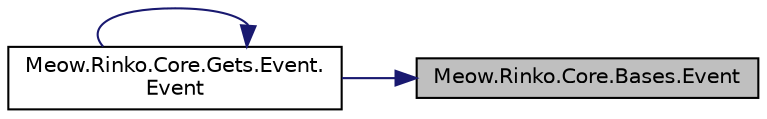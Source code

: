 digraph "Meow.Rinko.Core.Bases.Event"
{
 // LATEX_PDF_SIZE
  edge [fontname="Helvetica",fontsize="10",labelfontname="Helvetica",labelfontsize="10"];
  node [fontname="Helvetica",fontsize="10",shape=record];
  rankdir="RL";
  Node1 [label="Meow.Rinko.Core.Bases.Event",height=0.2,width=0.4,color="black", fillcolor="grey75", style="filled", fontcolor="black",tooltip="获取某个固定活动的URL"];
  Node1 -> Node2 [dir="back",color="midnightblue",fontsize="10",style="solid",fontname="Helvetica"];
  Node2 [label="Meow.Rinko.Core.Gets.Event.\lEvent",height=0.2,width=0.4,color="black", fillcolor="white", style="filled",URL="$classMeow_1_1Rinko_1_1Core_1_1Gets_1_1Event.html#a5dc862a45bef3f364485f18bc2a6483b",tooltip="初始化活动数据"];
  Node2 -> Node2 [dir="back",color="midnightblue",fontsize="10",style="solid",fontname="Helvetica"];
}
